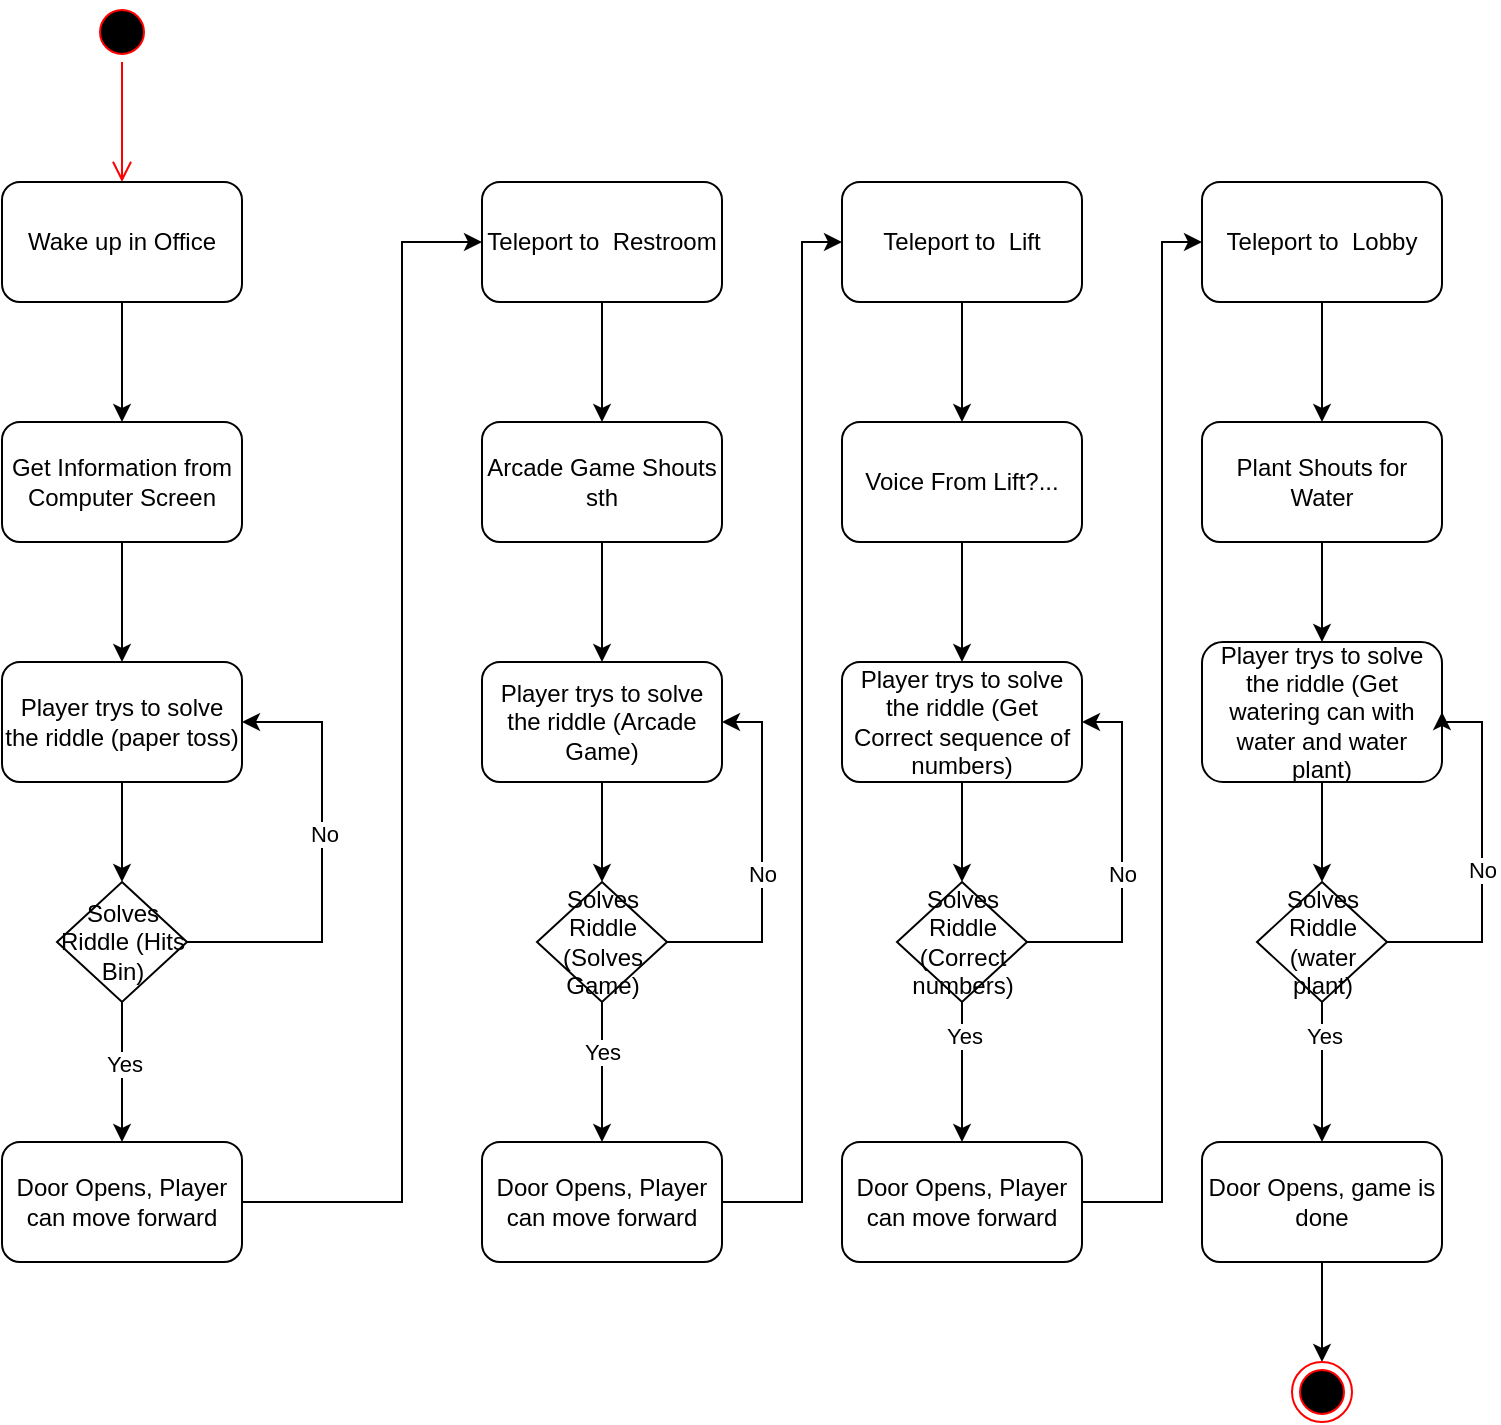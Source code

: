 <mxfile version="21.6.2" type="device">
  <diagram name="Seite-1" id="0PL9pXhiIGYfJSrLwgpg">
    <mxGraphModel dx="1987" dy="889" grid="1" gridSize="10" guides="1" tooltips="1" connect="1" arrows="1" fold="1" page="1" pageScale="1" pageWidth="1169" pageHeight="827" math="0" shadow="0">
      <root>
        <mxCell id="0" />
        <mxCell id="1" parent="0" />
        <mxCell id="OPhRRIPA3tXZPmZJC1G2-1" value="" style="ellipse;html=1;shape=startState;fillColor=#000000;strokeColor=#ff0000;" vertex="1" parent="1">
          <mxGeometry x="285" y="30" width="30" height="30" as="geometry" />
        </mxCell>
        <mxCell id="OPhRRIPA3tXZPmZJC1G2-2" value="" style="edgeStyle=orthogonalEdgeStyle;html=1;verticalAlign=bottom;endArrow=open;endSize=8;strokeColor=#ff0000;rounded=0;" edge="1" source="OPhRRIPA3tXZPmZJC1G2-1" parent="1">
          <mxGeometry relative="1" as="geometry">
            <mxPoint x="300" y="120" as="targetPoint" />
          </mxGeometry>
        </mxCell>
        <mxCell id="OPhRRIPA3tXZPmZJC1G2-5" style="edgeStyle=orthogonalEdgeStyle;rounded=0;orthogonalLoop=1;jettySize=auto;html=1;" edge="1" parent="1" source="OPhRRIPA3tXZPmZJC1G2-3" target="OPhRRIPA3tXZPmZJC1G2-4">
          <mxGeometry relative="1" as="geometry" />
        </mxCell>
        <mxCell id="OPhRRIPA3tXZPmZJC1G2-3" value="Wake up in Office" style="rounded=1;whiteSpace=wrap;html=1;" vertex="1" parent="1">
          <mxGeometry x="240" y="120" width="120" height="60" as="geometry" />
        </mxCell>
        <mxCell id="OPhRRIPA3tXZPmZJC1G2-7" style="edgeStyle=orthogonalEdgeStyle;rounded=0;orthogonalLoop=1;jettySize=auto;html=1;" edge="1" parent="1" source="OPhRRIPA3tXZPmZJC1G2-4" target="OPhRRIPA3tXZPmZJC1G2-6">
          <mxGeometry relative="1" as="geometry" />
        </mxCell>
        <mxCell id="OPhRRIPA3tXZPmZJC1G2-4" value="Get Information from Computer Screen" style="rounded=1;whiteSpace=wrap;html=1;" vertex="1" parent="1">
          <mxGeometry x="240" y="240" width="120" height="60" as="geometry" />
        </mxCell>
        <mxCell id="OPhRRIPA3tXZPmZJC1G2-11" style="edgeStyle=orthogonalEdgeStyle;rounded=0;orthogonalLoop=1;jettySize=auto;html=1;" edge="1" parent="1" source="OPhRRIPA3tXZPmZJC1G2-6" target="OPhRRIPA3tXZPmZJC1G2-9">
          <mxGeometry relative="1" as="geometry" />
        </mxCell>
        <mxCell id="OPhRRIPA3tXZPmZJC1G2-6" value="Player trys to solve the riddle (paper toss)" style="rounded=1;whiteSpace=wrap;html=1;" vertex="1" parent="1">
          <mxGeometry x="240" y="360" width="120" height="60" as="geometry" />
        </mxCell>
        <mxCell id="OPhRRIPA3tXZPmZJC1G2-12" style="edgeStyle=orthogonalEdgeStyle;rounded=0;orthogonalLoop=1;jettySize=auto;html=1;entryX=1;entryY=0.5;entryDx=0;entryDy=0;" edge="1" parent="1" source="OPhRRIPA3tXZPmZJC1G2-9" target="OPhRRIPA3tXZPmZJC1G2-6">
          <mxGeometry relative="1" as="geometry">
            <Array as="points">
              <mxPoint x="400" y="500" />
              <mxPoint x="400" y="390" />
            </Array>
          </mxGeometry>
        </mxCell>
        <mxCell id="OPhRRIPA3tXZPmZJC1G2-13" value="No" style="edgeLabel;html=1;align=center;verticalAlign=middle;resizable=0;points=[];" vertex="1" connectable="0" parent="OPhRRIPA3tXZPmZJC1G2-12">
          <mxGeometry x="0.126" y="-1" relative="1" as="geometry">
            <mxPoint y="1" as="offset" />
          </mxGeometry>
        </mxCell>
        <mxCell id="OPhRRIPA3tXZPmZJC1G2-15" style="edgeStyle=orthogonalEdgeStyle;rounded=0;orthogonalLoop=1;jettySize=auto;html=1;" edge="1" parent="1" source="OPhRRIPA3tXZPmZJC1G2-9" target="OPhRRIPA3tXZPmZJC1G2-14">
          <mxGeometry relative="1" as="geometry" />
        </mxCell>
        <mxCell id="OPhRRIPA3tXZPmZJC1G2-16" value="Yes" style="edgeLabel;html=1;align=center;verticalAlign=middle;resizable=0;points=[];" vertex="1" connectable="0" parent="OPhRRIPA3tXZPmZJC1G2-15">
          <mxGeometry x="-0.114" y="1" relative="1" as="geometry">
            <mxPoint as="offset" />
          </mxGeometry>
        </mxCell>
        <mxCell id="OPhRRIPA3tXZPmZJC1G2-9" value="Solves Riddle (Hits Bin)" style="rhombus;whiteSpace=wrap;html=1;" vertex="1" parent="1">
          <mxGeometry x="267.5" y="470" width="65" height="60" as="geometry" />
        </mxCell>
        <mxCell id="OPhRRIPA3tXZPmZJC1G2-18" style="edgeStyle=orthogonalEdgeStyle;rounded=0;orthogonalLoop=1;jettySize=auto;html=1;" edge="1" parent="1" source="OPhRRIPA3tXZPmZJC1G2-14" target="OPhRRIPA3tXZPmZJC1G2-17">
          <mxGeometry relative="1" as="geometry">
            <Array as="points">
              <mxPoint x="440" y="630" />
              <mxPoint x="440" y="150" />
            </Array>
          </mxGeometry>
        </mxCell>
        <mxCell id="OPhRRIPA3tXZPmZJC1G2-14" value="Door Opens, Player can move forward" style="rounded=1;whiteSpace=wrap;html=1;" vertex="1" parent="1">
          <mxGeometry x="240" y="600" width="120" height="60" as="geometry" />
        </mxCell>
        <mxCell id="OPhRRIPA3tXZPmZJC1G2-20" style="edgeStyle=orthogonalEdgeStyle;rounded=0;orthogonalLoop=1;jettySize=auto;html=1;" edge="1" parent="1" source="OPhRRIPA3tXZPmZJC1G2-17" target="OPhRRIPA3tXZPmZJC1G2-19">
          <mxGeometry relative="1" as="geometry" />
        </mxCell>
        <mxCell id="OPhRRIPA3tXZPmZJC1G2-17" value="Teleport to&amp;nbsp; Restroom" style="rounded=1;whiteSpace=wrap;html=1;" vertex="1" parent="1">
          <mxGeometry x="480" y="120" width="120" height="60" as="geometry" />
        </mxCell>
        <mxCell id="OPhRRIPA3tXZPmZJC1G2-22" style="edgeStyle=orthogonalEdgeStyle;rounded=0;orthogonalLoop=1;jettySize=auto;html=1;" edge="1" parent="1" source="OPhRRIPA3tXZPmZJC1G2-19" target="OPhRRIPA3tXZPmZJC1G2-21">
          <mxGeometry relative="1" as="geometry" />
        </mxCell>
        <mxCell id="OPhRRIPA3tXZPmZJC1G2-19" value="Arcade Game Shouts sth" style="rounded=1;whiteSpace=wrap;html=1;" vertex="1" parent="1">
          <mxGeometry x="480" y="240" width="120" height="60" as="geometry" />
        </mxCell>
        <mxCell id="OPhRRIPA3tXZPmZJC1G2-24" style="edgeStyle=orthogonalEdgeStyle;rounded=0;orthogonalLoop=1;jettySize=auto;html=1;" edge="1" parent="1" source="OPhRRIPA3tXZPmZJC1G2-21" target="OPhRRIPA3tXZPmZJC1G2-23">
          <mxGeometry relative="1" as="geometry" />
        </mxCell>
        <mxCell id="OPhRRIPA3tXZPmZJC1G2-21" value="Player trys to solve the riddle (Arcade Game)" style="rounded=1;whiteSpace=wrap;html=1;" vertex="1" parent="1">
          <mxGeometry x="480" y="360" width="120" height="60" as="geometry" />
        </mxCell>
        <mxCell id="OPhRRIPA3tXZPmZJC1G2-27" style="edgeStyle=orthogonalEdgeStyle;rounded=0;orthogonalLoop=1;jettySize=auto;html=1;entryX=1;entryY=0.5;entryDx=0;entryDy=0;" edge="1" parent="1" source="OPhRRIPA3tXZPmZJC1G2-23" target="OPhRRIPA3tXZPmZJC1G2-21">
          <mxGeometry relative="1" as="geometry">
            <Array as="points">
              <mxPoint x="620" y="500" />
              <mxPoint x="620" y="390" />
            </Array>
          </mxGeometry>
        </mxCell>
        <mxCell id="OPhRRIPA3tXZPmZJC1G2-28" value="No" style="edgeLabel;html=1;align=center;verticalAlign=middle;resizable=0;points=[];" vertex="1" connectable="0" parent="OPhRRIPA3tXZPmZJC1G2-27">
          <mxGeometry x="-0.082" relative="1" as="geometry">
            <mxPoint as="offset" />
          </mxGeometry>
        </mxCell>
        <mxCell id="OPhRRIPA3tXZPmZJC1G2-30" style="edgeStyle=orthogonalEdgeStyle;rounded=0;orthogonalLoop=1;jettySize=auto;html=1;entryX=0.5;entryY=0;entryDx=0;entryDy=0;" edge="1" parent="1" source="OPhRRIPA3tXZPmZJC1G2-23" target="OPhRRIPA3tXZPmZJC1G2-29">
          <mxGeometry relative="1" as="geometry" />
        </mxCell>
        <mxCell id="OPhRRIPA3tXZPmZJC1G2-43" value="Yes" style="edgeLabel;html=1;align=center;verticalAlign=middle;resizable=0;points=[];" vertex="1" connectable="0" parent="OPhRRIPA3tXZPmZJC1G2-30">
          <mxGeometry x="-0.287" relative="1" as="geometry">
            <mxPoint as="offset" />
          </mxGeometry>
        </mxCell>
        <mxCell id="OPhRRIPA3tXZPmZJC1G2-23" value="Solves Riddle (Solves Game)" style="rhombus;whiteSpace=wrap;html=1;" vertex="1" parent="1">
          <mxGeometry x="507.5" y="470" width="65" height="60" as="geometry" />
        </mxCell>
        <mxCell id="OPhRRIPA3tXZPmZJC1G2-42" style="edgeStyle=orthogonalEdgeStyle;rounded=0;orthogonalLoop=1;jettySize=auto;html=1;" edge="1" parent="1" source="OPhRRIPA3tXZPmZJC1G2-29" target="OPhRRIPA3tXZPmZJC1G2-32">
          <mxGeometry relative="1" as="geometry">
            <Array as="points">
              <mxPoint x="640" y="630" />
              <mxPoint x="640" y="150" />
            </Array>
          </mxGeometry>
        </mxCell>
        <mxCell id="OPhRRIPA3tXZPmZJC1G2-29" value="Door Opens, Player can move forward" style="rounded=1;whiteSpace=wrap;html=1;" vertex="1" parent="1">
          <mxGeometry x="480" y="600" width="120" height="60" as="geometry" />
        </mxCell>
        <mxCell id="OPhRRIPA3tXZPmZJC1G2-31" style="edgeStyle=orthogonalEdgeStyle;rounded=0;orthogonalLoop=1;jettySize=auto;html=1;" edge="1" source="OPhRRIPA3tXZPmZJC1G2-32" target="OPhRRIPA3tXZPmZJC1G2-34" parent="1">
          <mxGeometry relative="1" as="geometry" />
        </mxCell>
        <mxCell id="OPhRRIPA3tXZPmZJC1G2-32" value="Teleport to&amp;nbsp; Lift" style="rounded=1;whiteSpace=wrap;html=1;" vertex="1" parent="1">
          <mxGeometry x="660" y="120" width="120" height="60" as="geometry" />
        </mxCell>
        <mxCell id="OPhRRIPA3tXZPmZJC1G2-33" style="edgeStyle=orthogonalEdgeStyle;rounded=0;orthogonalLoop=1;jettySize=auto;html=1;" edge="1" source="OPhRRIPA3tXZPmZJC1G2-34" target="OPhRRIPA3tXZPmZJC1G2-36" parent="1">
          <mxGeometry relative="1" as="geometry" />
        </mxCell>
        <mxCell id="OPhRRIPA3tXZPmZJC1G2-34" value="Voice From Lift?..." style="rounded=1;whiteSpace=wrap;html=1;" vertex="1" parent="1">
          <mxGeometry x="660" y="240" width="120" height="60" as="geometry" />
        </mxCell>
        <mxCell id="OPhRRIPA3tXZPmZJC1G2-35" style="edgeStyle=orthogonalEdgeStyle;rounded=0;orthogonalLoop=1;jettySize=auto;html=1;" edge="1" source="OPhRRIPA3tXZPmZJC1G2-36" target="OPhRRIPA3tXZPmZJC1G2-40" parent="1">
          <mxGeometry relative="1" as="geometry" />
        </mxCell>
        <mxCell id="OPhRRIPA3tXZPmZJC1G2-36" value="Player trys to solve the riddle (Get Correct sequence of numbers)" style="rounded=1;whiteSpace=wrap;html=1;" vertex="1" parent="1">
          <mxGeometry x="660" y="360" width="120" height="60" as="geometry" />
        </mxCell>
        <mxCell id="OPhRRIPA3tXZPmZJC1G2-37" style="edgeStyle=orthogonalEdgeStyle;rounded=0;orthogonalLoop=1;jettySize=auto;html=1;entryX=1;entryY=0.5;entryDx=0;entryDy=0;" edge="1" source="OPhRRIPA3tXZPmZJC1G2-40" target="OPhRRIPA3tXZPmZJC1G2-36" parent="1">
          <mxGeometry relative="1" as="geometry">
            <Array as="points">
              <mxPoint x="800" y="500" />
              <mxPoint x="800" y="390" />
            </Array>
          </mxGeometry>
        </mxCell>
        <mxCell id="OPhRRIPA3tXZPmZJC1G2-38" value="No" style="edgeLabel;html=1;align=center;verticalAlign=middle;resizable=0;points=[];" vertex="1" connectable="0" parent="OPhRRIPA3tXZPmZJC1G2-37">
          <mxGeometry x="-0.082" relative="1" as="geometry">
            <mxPoint as="offset" />
          </mxGeometry>
        </mxCell>
        <mxCell id="OPhRRIPA3tXZPmZJC1G2-39" style="edgeStyle=orthogonalEdgeStyle;rounded=0;orthogonalLoop=1;jettySize=auto;html=1;entryX=0.5;entryY=0;entryDx=0;entryDy=0;" edge="1" source="OPhRRIPA3tXZPmZJC1G2-40" target="OPhRRIPA3tXZPmZJC1G2-41" parent="1">
          <mxGeometry relative="1" as="geometry" />
        </mxCell>
        <mxCell id="OPhRRIPA3tXZPmZJC1G2-44" value="Yes" style="edgeLabel;html=1;align=center;verticalAlign=middle;resizable=0;points=[];" vertex="1" connectable="0" parent="OPhRRIPA3tXZPmZJC1G2-39">
          <mxGeometry x="-0.523" y="1" relative="1" as="geometry">
            <mxPoint as="offset" />
          </mxGeometry>
        </mxCell>
        <mxCell id="OPhRRIPA3tXZPmZJC1G2-40" value="Solves Riddle (Correct numbers)" style="rhombus;whiteSpace=wrap;html=1;" vertex="1" parent="1">
          <mxGeometry x="687.5" y="470" width="65" height="60" as="geometry" />
        </mxCell>
        <mxCell id="OPhRRIPA3tXZPmZJC1G2-57" style="edgeStyle=orthogonalEdgeStyle;rounded=0;orthogonalLoop=1;jettySize=auto;html=1;" edge="1" parent="1" source="OPhRRIPA3tXZPmZJC1G2-41" target="OPhRRIPA3tXZPmZJC1G2-46">
          <mxGeometry relative="1" as="geometry">
            <Array as="points">
              <mxPoint x="820" y="630" />
              <mxPoint x="820" y="150" />
            </Array>
          </mxGeometry>
        </mxCell>
        <mxCell id="OPhRRIPA3tXZPmZJC1G2-41" value="Door Opens, Player can move forward" style="rounded=1;whiteSpace=wrap;html=1;" vertex="1" parent="1">
          <mxGeometry x="660" y="600" width="120" height="60" as="geometry" />
        </mxCell>
        <mxCell id="OPhRRIPA3tXZPmZJC1G2-45" style="edgeStyle=orthogonalEdgeStyle;rounded=0;orthogonalLoop=1;jettySize=auto;html=1;" edge="1" source="OPhRRIPA3tXZPmZJC1G2-46" target="OPhRRIPA3tXZPmZJC1G2-48" parent="1">
          <mxGeometry relative="1" as="geometry" />
        </mxCell>
        <mxCell id="OPhRRIPA3tXZPmZJC1G2-46" value="Teleport to&amp;nbsp; Lobby" style="rounded=1;whiteSpace=wrap;html=1;" vertex="1" parent="1">
          <mxGeometry x="840" y="120" width="120" height="60" as="geometry" />
        </mxCell>
        <mxCell id="OPhRRIPA3tXZPmZJC1G2-47" style="edgeStyle=orthogonalEdgeStyle;rounded=0;orthogonalLoop=1;jettySize=auto;html=1;" edge="1" source="OPhRRIPA3tXZPmZJC1G2-48" target="OPhRRIPA3tXZPmZJC1G2-50" parent="1">
          <mxGeometry relative="1" as="geometry" />
        </mxCell>
        <mxCell id="OPhRRIPA3tXZPmZJC1G2-48" value="Plant Shouts for Water" style="rounded=1;whiteSpace=wrap;html=1;" vertex="1" parent="1">
          <mxGeometry x="840" y="240" width="120" height="60" as="geometry" />
        </mxCell>
        <mxCell id="OPhRRIPA3tXZPmZJC1G2-49" style="edgeStyle=orthogonalEdgeStyle;rounded=0;orthogonalLoop=1;jettySize=auto;html=1;" edge="1" source="OPhRRIPA3tXZPmZJC1G2-50" target="OPhRRIPA3tXZPmZJC1G2-55" parent="1">
          <mxGeometry relative="1" as="geometry" />
        </mxCell>
        <mxCell id="OPhRRIPA3tXZPmZJC1G2-50" value="Player trys to solve the riddle (Get watering can with water and water plant)" style="rounded=1;whiteSpace=wrap;html=1;" vertex="1" parent="1">
          <mxGeometry x="840" y="350" width="120" height="70" as="geometry" />
        </mxCell>
        <mxCell id="OPhRRIPA3tXZPmZJC1G2-51" style="edgeStyle=orthogonalEdgeStyle;rounded=0;orthogonalLoop=1;jettySize=auto;html=1;entryX=1;entryY=0.5;entryDx=0;entryDy=0;" edge="1" source="OPhRRIPA3tXZPmZJC1G2-55" target="OPhRRIPA3tXZPmZJC1G2-50" parent="1">
          <mxGeometry relative="1" as="geometry">
            <Array as="points">
              <mxPoint x="980" y="500" />
              <mxPoint x="980" y="390" />
            </Array>
          </mxGeometry>
        </mxCell>
        <mxCell id="OPhRRIPA3tXZPmZJC1G2-52" value="No" style="edgeLabel;html=1;align=center;verticalAlign=middle;resizable=0;points=[];" vertex="1" connectable="0" parent="OPhRRIPA3tXZPmZJC1G2-51">
          <mxGeometry x="-0.082" relative="1" as="geometry">
            <mxPoint as="offset" />
          </mxGeometry>
        </mxCell>
        <mxCell id="OPhRRIPA3tXZPmZJC1G2-53" style="edgeStyle=orthogonalEdgeStyle;rounded=0;orthogonalLoop=1;jettySize=auto;html=1;entryX=0.5;entryY=0;entryDx=0;entryDy=0;" edge="1" source="OPhRRIPA3tXZPmZJC1G2-55" target="OPhRRIPA3tXZPmZJC1G2-56" parent="1">
          <mxGeometry relative="1" as="geometry" />
        </mxCell>
        <mxCell id="OPhRRIPA3tXZPmZJC1G2-54" value="Yes" style="edgeLabel;html=1;align=center;verticalAlign=middle;resizable=0;points=[];" vertex="1" connectable="0" parent="OPhRRIPA3tXZPmZJC1G2-53">
          <mxGeometry x="-0.523" y="1" relative="1" as="geometry">
            <mxPoint as="offset" />
          </mxGeometry>
        </mxCell>
        <mxCell id="OPhRRIPA3tXZPmZJC1G2-55" value="Solves Riddle (water plant)" style="rhombus;whiteSpace=wrap;html=1;" vertex="1" parent="1">
          <mxGeometry x="867.5" y="470" width="65" height="60" as="geometry" />
        </mxCell>
        <mxCell id="OPhRRIPA3tXZPmZJC1G2-59" style="edgeStyle=orthogonalEdgeStyle;rounded=0;orthogonalLoop=1;jettySize=auto;html=1;" edge="1" parent="1" source="OPhRRIPA3tXZPmZJC1G2-56" target="OPhRRIPA3tXZPmZJC1G2-58">
          <mxGeometry relative="1" as="geometry" />
        </mxCell>
        <mxCell id="OPhRRIPA3tXZPmZJC1G2-56" value="Door Opens, game is done" style="rounded=1;whiteSpace=wrap;html=1;" vertex="1" parent="1">
          <mxGeometry x="840" y="600" width="120" height="60" as="geometry" />
        </mxCell>
        <mxCell id="OPhRRIPA3tXZPmZJC1G2-58" value="" style="ellipse;html=1;shape=endState;fillColor=#000000;strokeColor=#ff0000;" vertex="1" parent="1">
          <mxGeometry x="885" y="710" width="30" height="30" as="geometry" />
        </mxCell>
      </root>
    </mxGraphModel>
  </diagram>
</mxfile>
